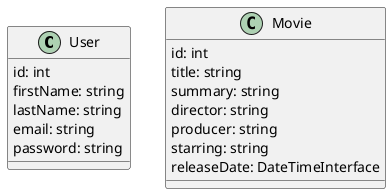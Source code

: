 @startuml

    class User {
        {field} id: int
        {field} firstName: string
        {field} lastName: string
        {field} email: string
        {field} password: string
    }

    class Movie {
        {field} id: int
        {field} title: string
        {field} summary: string
        {field} director: string
        {field} producer: string
        {field} starring: string
        {field} releaseDate: DateTimeInterface
    }

@enduml
